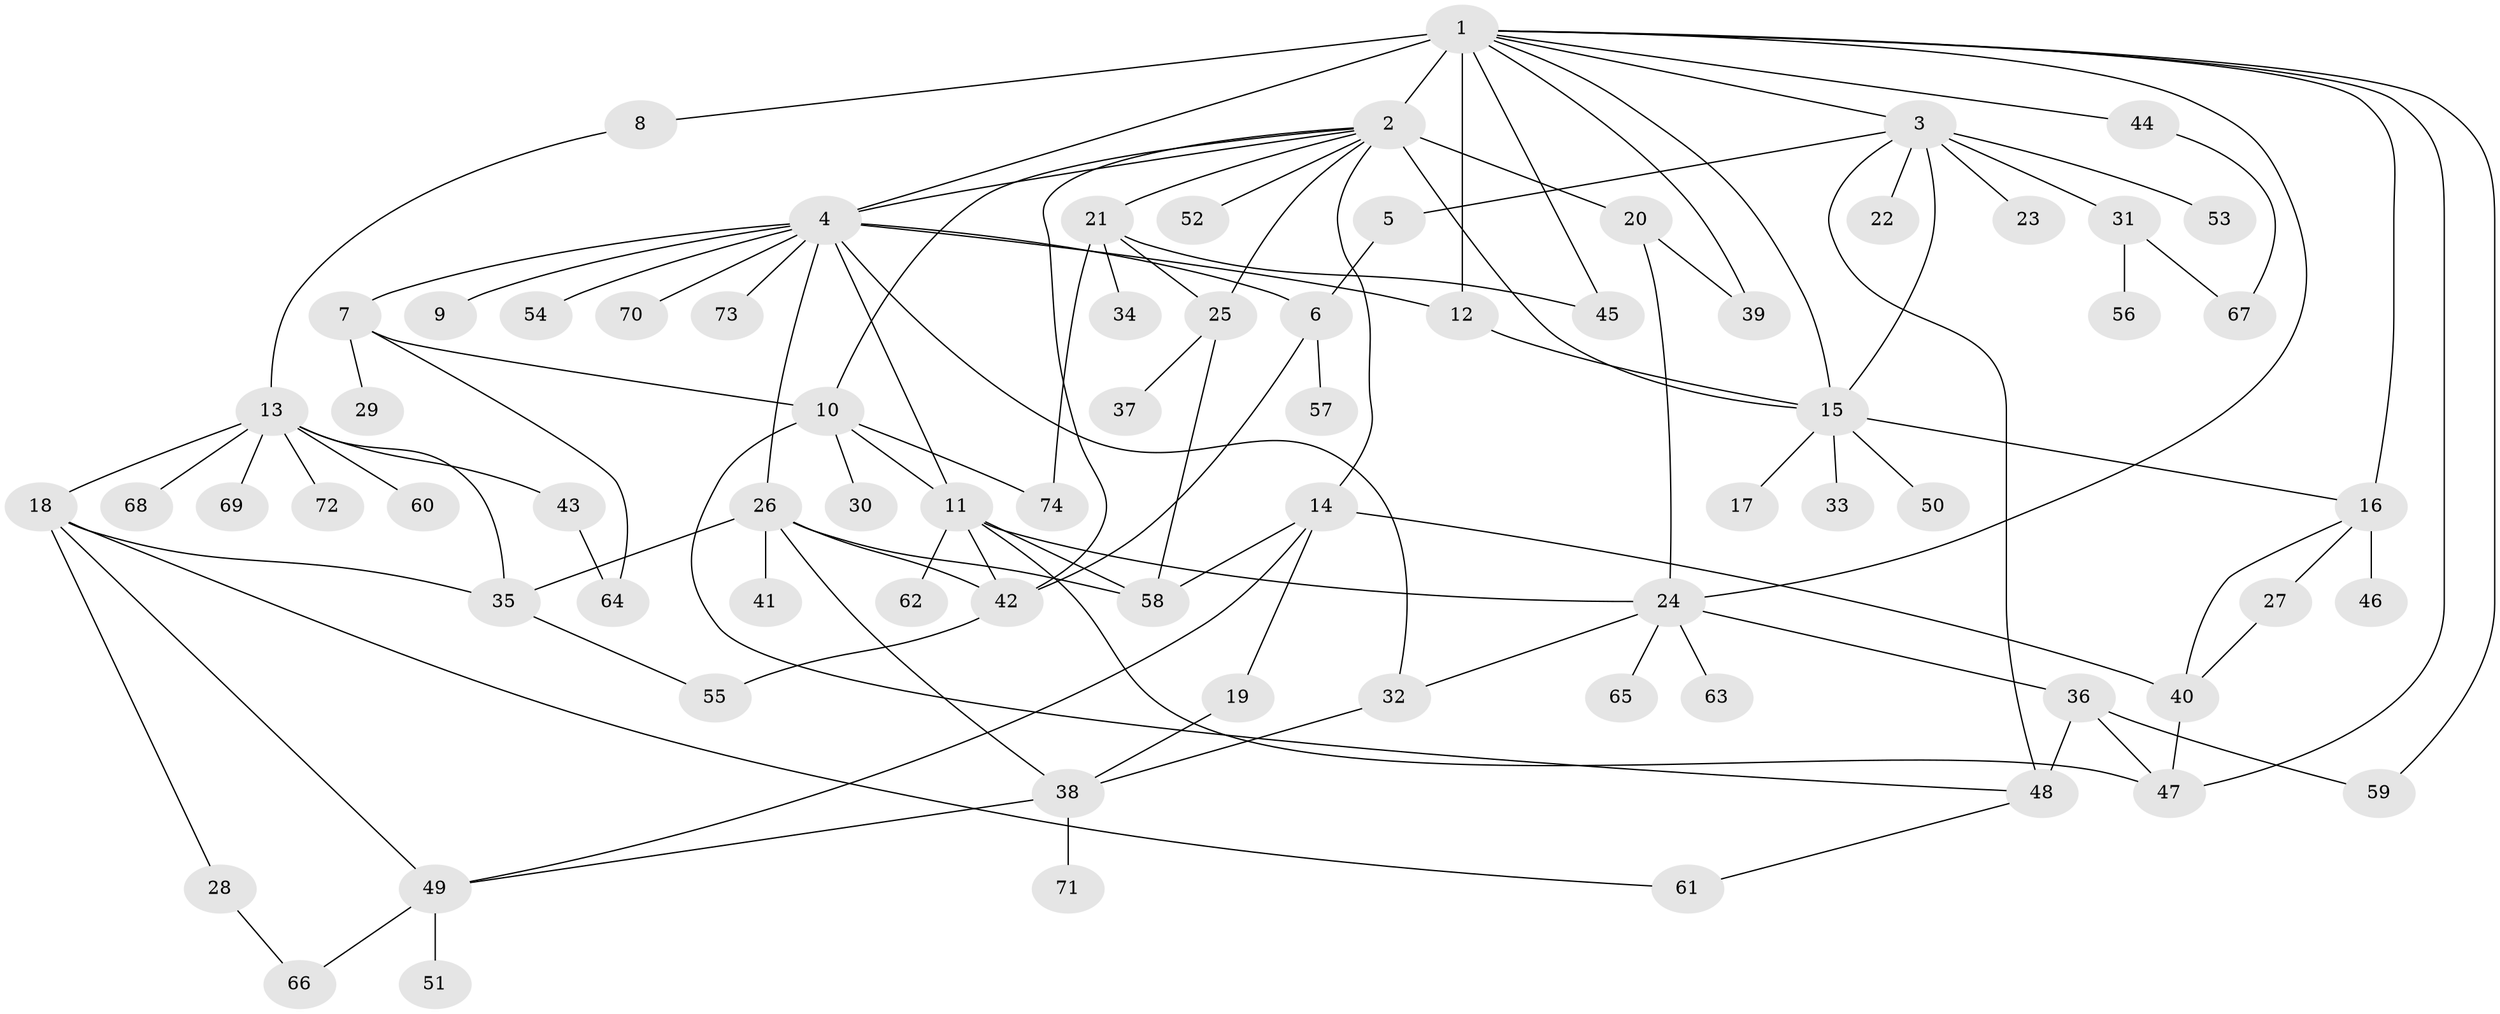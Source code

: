 // original degree distribution, {23: 0.006756756756756757, 19: 0.006756756756756757, 9: 0.02027027027027027, 13: 0.006756756756756757, 2: 0.20270270270270271, 4: 0.04054054054054054, 3: 0.10810810810810811, 1: 0.5135135135135135, 7: 0.013513513513513514, 6: 0.033783783783783786, 5: 0.033783783783783786, 8: 0.006756756756756757, 11: 0.006756756756756757}
// Generated by graph-tools (version 1.1) at 2025/50/03/04/25 22:50:10]
// undirected, 74 vertices, 114 edges
graph export_dot {
  node [color=gray90,style=filled];
  1;
  2;
  3;
  4;
  5;
  6;
  7;
  8;
  9;
  10;
  11;
  12;
  13;
  14;
  15;
  16;
  17;
  18;
  19;
  20;
  21;
  22;
  23;
  24;
  25;
  26;
  27;
  28;
  29;
  30;
  31;
  32;
  33;
  34;
  35;
  36;
  37;
  38;
  39;
  40;
  41;
  42;
  43;
  44;
  45;
  46;
  47;
  48;
  49;
  50;
  51;
  52;
  53;
  54;
  55;
  56;
  57;
  58;
  59;
  60;
  61;
  62;
  63;
  64;
  65;
  66;
  67;
  68;
  69;
  70;
  71;
  72;
  73;
  74;
  1 -- 2 [weight=1.0];
  1 -- 3 [weight=1.0];
  1 -- 4 [weight=1.0];
  1 -- 8 [weight=1.0];
  1 -- 12 [weight=9.0];
  1 -- 15 [weight=1.0];
  1 -- 16 [weight=2.0];
  1 -- 24 [weight=1.0];
  1 -- 39 [weight=1.0];
  1 -- 44 [weight=1.0];
  1 -- 45 [weight=1.0];
  1 -- 47 [weight=1.0];
  1 -- 59 [weight=1.0];
  2 -- 4 [weight=1.0];
  2 -- 10 [weight=1.0];
  2 -- 14 [weight=1.0];
  2 -- 15 [weight=1.0];
  2 -- 20 [weight=9.0];
  2 -- 21 [weight=1.0];
  2 -- 25 [weight=1.0];
  2 -- 42 [weight=1.0];
  2 -- 52 [weight=1.0];
  3 -- 5 [weight=1.0];
  3 -- 15 [weight=1.0];
  3 -- 22 [weight=1.0];
  3 -- 23 [weight=1.0];
  3 -- 31 [weight=1.0];
  3 -- 48 [weight=1.0];
  3 -- 53 [weight=1.0];
  4 -- 6 [weight=1.0];
  4 -- 7 [weight=1.0];
  4 -- 9 [weight=1.0];
  4 -- 11 [weight=1.0];
  4 -- 12 [weight=1.0];
  4 -- 26 [weight=1.0];
  4 -- 32 [weight=1.0];
  4 -- 54 [weight=1.0];
  4 -- 70 [weight=1.0];
  4 -- 73 [weight=1.0];
  5 -- 6 [weight=1.0];
  6 -- 42 [weight=1.0];
  6 -- 57 [weight=1.0];
  7 -- 10 [weight=1.0];
  7 -- 29 [weight=1.0];
  7 -- 64 [weight=1.0];
  8 -- 13 [weight=1.0];
  10 -- 11 [weight=1.0];
  10 -- 30 [weight=1.0];
  10 -- 48 [weight=1.0];
  10 -- 74 [weight=1.0];
  11 -- 24 [weight=1.0];
  11 -- 42 [weight=1.0];
  11 -- 47 [weight=1.0];
  11 -- 58 [weight=2.0];
  11 -- 62 [weight=3.0];
  12 -- 15 [weight=1.0];
  13 -- 18 [weight=1.0];
  13 -- 35 [weight=1.0];
  13 -- 43 [weight=1.0];
  13 -- 60 [weight=1.0];
  13 -- 68 [weight=1.0];
  13 -- 69 [weight=1.0];
  13 -- 72 [weight=1.0];
  14 -- 19 [weight=1.0];
  14 -- 40 [weight=1.0];
  14 -- 49 [weight=1.0];
  14 -- 58 [weight=1.0];
  15 -- 16 [weight=1.0];
  15 -- 17 [weight=1.0];
  15 -- 33 [weight=1.0];
  15 -- 50 [weight=1.0];
  16 -- 27 [weight=3.0];
  16 -- 40 [weight=1.0];
  16 -- 46 [weight=1.0];
  18 -- 28 [weight=1.0];
  18 -- 35 [weight=1.0];
  18 -- 49 [weight=1.0];
  18 -- 61 [weight=1.0];
  19 -- 38 [weight=1.0];
  20 -- 24 [weight=1.0];
  20 -- 39 [weight=1.0];
  21 -- 25 [weight=1.0];
  21 -- 34 [weight=1.0];
  21 -- 45 [weight=1.0];
  21 -- 74 [weight=1.0];
  24 -- 32 [weight=1.0];
  24 -- 36 [weight=1.0];
  24 -- 63 [weight=1.0];
  24 -- 65 [weight=1.0];
  25 -- 37 [weight=1.0];
  25 -- 58 [weight=1.0];
  26 -- 35 [weight=1.0];
  26 -- 38 [weight=1.0];
  26 -- 41 [weight=5.0];
  26 -- 42 [weight=1.0];
  26 -- 58 [weight=1.0];
  27 -- 40 [weight=1.0];
  28 -- 66 [weight=1.0];
  31 -- 56 [weight=1.0];
  31 -- 67 [weight=1.0];
  32 -- 38 [weight=1.0];
  35 -- 55 [weight=1.0];
  36 -- 47 [weight=1.0];
  36 -- 48 [weight=3.0];
  36 -- 59 [weight=1.0];
  38 -- 49 [weight=1.0];
  38 -- 71 [weight=1.0];
  40 -- 47 [weight=1.0];
  42 -- 55 [weight=2.0];
  43 -- 64 [weight=1.0];
  44 -- 67 [weight=1.0];
  48 -- 61 [weight=1.0];
  49 -- 51 [weight=1.0];
  49 -- 66 [weight=1.0];
}
